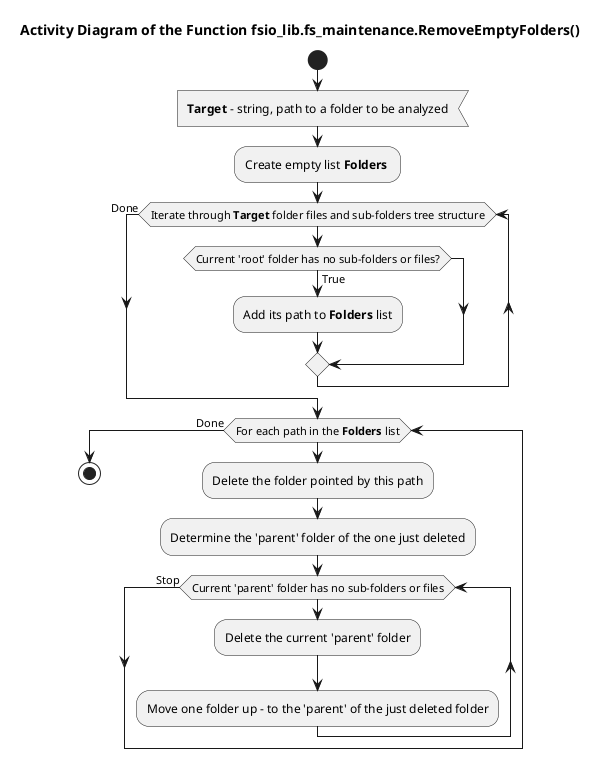 @startuml fs_maintenance_remove_empty_folders

title Activity Diagram of the Function fsio_lib.fs_maintenance.RemoveEmptyFolders()

start

:<b>Target</b> - string, path to a folder to be analyzed<

:Create empty list <b>Folders</b> ;

while (Iterate through <b>Target</b> folder files and sub-folders tree structure)
    if (Current 'root' folder has no sub-folders or files?) then (True)
        :Add its path to <b>Folders</b> list;
    endif
end while (Done)

while (For each path in the <b>Folders</b> list)
    :Delete the folder pointed by this path;

    :Determine the 'parent' folder of the one just deleted;

    while (Current 'parent' folder has no sub-folders or files)
        :Delete the current 'parent' folder;

        :Move one folder up - to the 'parent' of the just deleted folder;
    end while (Stop)
end while (Done)

stop

@enduml